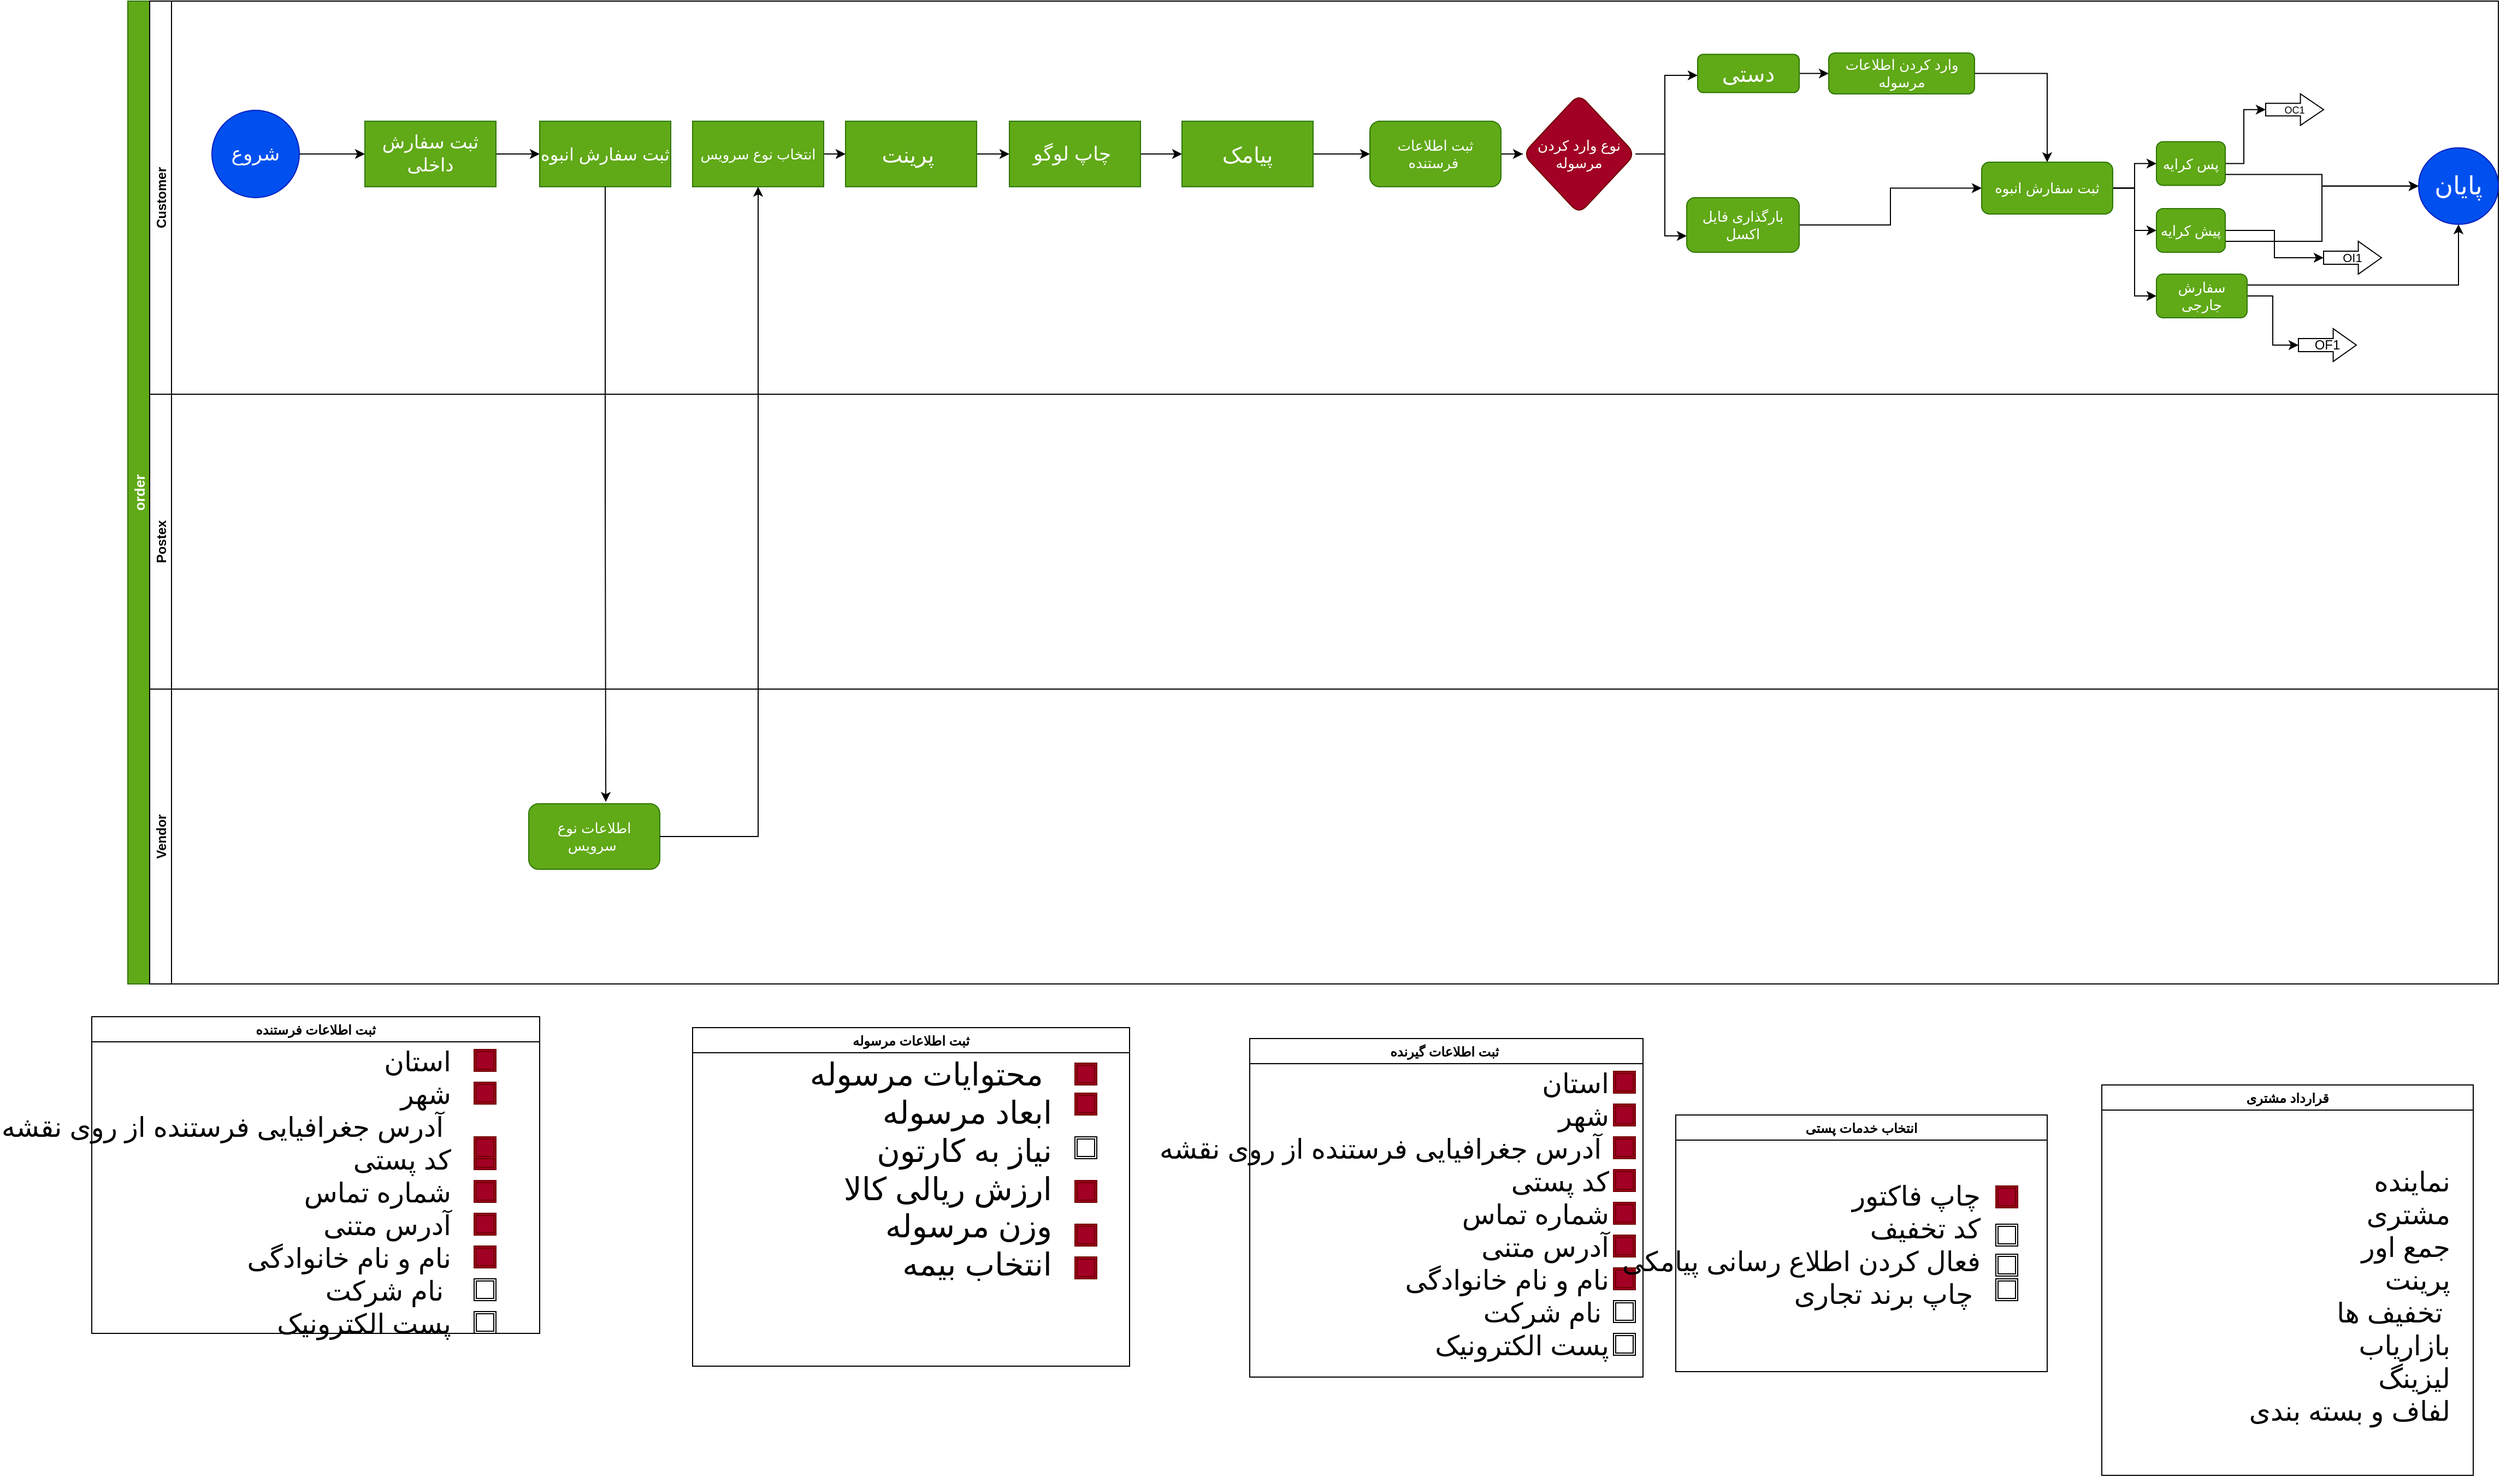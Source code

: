 <mxfile>
    <diagram id="snXYFUUtnWpXlYPX3RTv" name="Page-1">
        <mxGraphModel dx="1107" dy="945" grid="1" gridSize="10" guides="1" tooltips="1" connect="1" arrows="1" fold="1" page="1" pageScale="1" pageWidth="2336" pageHeight="1654" math="0" shadow="0">
            <root>
                <mxCell id="0"/>
                <mxCell id="1" parent="0"/>
                <mxCell id="57" value="ثبت اطلاعات فرستنده" style="swimlane;fontColor=#000000;" parent="1" vertex="1">
                    <mxGeometry x="50" y="1010" width="410" height="290" as="geometry">
                        <mxRectangle x="130" y="1140" width="90" height="23" as="alternateBounds"/>
                    </mxGeometry>
                </mxCell>
                <mxCell id="58" value="&lt;span style=&quot;font-size: 25px&quot;&gt;&lt;font color=&quot;#000000&quot;&gt;استان&lt;br&gt;شهر&lt;br&gt;&lt;/font&gt;&lt;/span&gt;&lt;span style=&quot;color: rgb(0 , 0 , 0) ; font-size: 25px&quot;&gt;آدرس جغرافیایی فرستنده از روی نقشه&lt;/span&gt;&lt;span style=&quot;font-size: 25px&quot;&gt;&lt;font color=&quot;#000000&quot;&gt;&amp;nbsp;&lt;br&gt;کد پستی&lt;br&gt;&amp;nbsp;شماره تماس&lt;br&gt;آدرس متنی&lt;br&gt;نام و نام خانوادگی&lt;br&gt;نام شرکت&amp;nbsp;&lt;br&gt;&lt;/font&gt;&lt;/span&gt;&lt;span style=&quot;font-size: 25px&quot;&gt;&lt;font color=&quot;#000000&quot;&gt;پست الکترونیک&lt;/font&gt;&lt;/span&gt;" style="text;html=1;align=right;verticalAlign=middle;resizable=0;points=[];autosize=1;strokeColor=none;fontColor=#FFFFFF;" parent="57" vertex="1">
                    <mxGeometry y="80" width="330" height="160" as="geometry"/>
                </mxCell>
                <mxCell id="219" value="" style="shape=ext;double=1;whiteSpace=wrap;html=1;aspect=fixed;fillColor=#a20025;strokeColor=#6F0000;fontColor=#ffffff;" parent="57" vertex="1">
                    <mxGeometry x="350" y="30" width="20" height="20" as="geometry"/>
                </mxCell>
                <mxCell id="220" value="" style="shape=ext;double=1;whiteSpace=wrap;html=1;aspect=fixed;fillColor=#a20025;strokeColor=#6F0000;fontColor=#ffffff;" parent="57" vertex="1">
                    <mxGeometry x="350" y="60" width="20" height="20" as="geometry"/>
                </mxCell>
                <mxCell id="222" value="" style="shape=ext;double=1;whiteSpace=wrap;html=1;aspect=fixed;fillColor=#a20025;strokeColor=#6F0000;fontColor=#ffffff;" parent="57" vertex="1">
                    <mxGeometry x="350" y="120" width="20" height="20" as="geometry"/>
                </mxCell>
                <mxCell id="223" value="" style="shape=ext;double=1;whiteSpace=wrap;html=1;aspect=fixed;fillColor=#a20025;strokeColor=#6F0000;fontColor=#ffffff;" parent="57" vertex="1">
                    <mxGeometry x="350" y="150" width="20" height="20" as="geometry"/>
                </mxCell>
                <mxCell id="224" value="" style="shape=ext;double=1;whiteSpace=wrap;html=1;aspect=fixed;fillColor=#a20025;strokeColor=#6F0000;fontColor=#ffffff;" parent="57" vertex="1">
                    <mxGeometry x="350" y="180" width="20" height="20" as="geometry"/>
                </mxCell>
                <mxCell id="225" value="" style="shape=ext;double=1;whiteSpace=wrap;html=1;aspect=fixed;fillColor=#a20025;strokeColor=#6F0000;fontColor=#ffffff;" parent="57" vertex="1">
                    <mxGeometry x="350" y="210" width="20" height="20" as="geometry"/>
                </mxCell>
                <mxCell id="226" value="" style="shape=ext;double=1;whiteSpace=wrap;html=1;aspect=fixed;" parent="57" vertex="1">
                    <mxGeometry x="350" y="240" width="20" height="20" as="geometry"/>
                </mxCell>
                <mxCell id="227" value="" style="shape=ext;double=1;whiteSpace=wrap;html=1;aspect=fixed;" parent="57" vertex="1">
                    <mxGeometry x="350" y="270" width="20" height="20" as="geometry"/>
                </mxCell>
                <mxCell id="61" value="ثبت اطلاعات مرسوله" style="swimlane;fontColor=#000000;" parent="1" vertex="1">
                    <mxGeometry x="600" y="1020" width="400" height="310" as="geometry"/>
                </mxCell>
                <mxCell id="62" value="&lt;font style=&quot;font-size: 29px&quot;&gt;&lt;font color=&quot;#000000&quot; style=&quot;font-size: 29px&quot;&gt;محتوایات مرسوله&amp;nbsp;&lt;br&gt;&lt;/font&gt;&lt;font color=&quot;#000000&quot; style=&quot;font-size: 29px&quot;&gt;ابعاد مرسوله&lt;br&gt;&lt;/font&gt;&lt;span style=&quot;color: rgb(0 , 0 , 0)&quot;&gt;نیاز به کارتون&lt;/span&gt;&lt;font color=&quot;#000000&quot; style=&quot;font-size: 29px&quot;&gt;&lt;br&gt;ارزش ریالی کالا&lt;/font&gt;&lt;font color=&quot;#000000&quot; style=&quot;font-size: 29px&quot;&gt;&lt;br&gt;وزن مرسوله&lt;br&gt;انتخاب بیمه&lt;/font&gt;&lt;br&gt;&lt;/font&gt;" style="text;html=1;align=right;verticalAlign=middle;resizable=0;points=[];autosize=1;strokeColor=none;fontColor=#FFFFFF;" parent="61" vertex="1">
                    <mxGeometry x="140" y="70" width="190" height="120" as="geometry"/>
                </mxCell>
                <mxCell id="237" value="" style="shape=ext;double=1;whiteSpace=wrap;html=1;aspect=fixed;fillColor=#a20025;strokeColor=#6F0000;fontColor=#ffffff;" parent="61" vertex="1">
                    <mxGeometry x="350" y="32.5" width="20" height="20" as="geometry"/>
                </mxCell>
                <mxCell id="238" value="" style="shape=ext;double=1;whiteSpace=wrap;html=1;aspect=fixed;fillColor=#a20025;strokeColor=#6F0000;fontColor=#ffffff;" parent="61" vertex="1">
                    <mxGeometry x="350" y="60" width="20" height="20" as="geometry"/>
                </mxCell>
                <mxCell id="239" value="" style="shape=ext;double=1;whiteSpace=wrap;html=1;aspect=fixed;fillColor=#a20025;strokeColor=#6F0000;fontColor=#ffffff;" parent="61" vertex="1">
                    <mxGeometry x="350" y="210" width="20" height="20" as="geometry"/>
                </mxCell>
                <mxCell id="241" value="" style="shape=ext;double=1;whiteSpace=wrap;html=1;aspect=fixed;fillColor=#a20025;strokeColor=#6F0000;fontColor=#ffffff;" parent="61" vertex="1">
                    <mxGeometry x="350" y="180" width="20" height="20" as="geometry"/>
                </mxCell>
                <mxCell id="240" value="" style="shape=ext;double=1;whiteSpace=wrap;html=1;aspect=fixed;fillColor=#a20025;strokeColor=#6F0000;fontColor=#ffffff;" parent="61" vertex="1">
                    <mxGeometry x="350" y="140" width="20" height="20" as="geometry"/>
                </mxCell>
                <mxCell id="242" value="" style="shape=ext;double=1;whiteSpace=wrap;html=1;aspect=fixed;" parent="61" vertex="1">
                    <mxGeometry x="350" y="100" width="20" height="20" as="geometry"/>
                </mxCell>
                <mxCell id="63" value="ثبت اطلاعات گیرنده " style="swimlane;fontColor=#000000;" parent="1" vertex="1">
                    <mxGeometry x="1110" y="1030" width="360" height="310" as="geometry"/>
                </mxCell>
                <mxCell id="64" value="&lt;span style=&quot;font-size: 25px&quot;&gt;&lt;font color=&quot;#000000&quot;&gt;استان&lt;br&gt;شهر&lt;br&gt;&lt;/font&gt;&lt;/span&gt;&lt;span style=&quot;color: rgb(0 , 0 , 0) ; font-size: 25px&quot;&gt;آدرس جغرافیایی فرستنده از روی نقشه&lt;/span&gt;&lt;span style=&quot;font-size: 25px&quot;&gt;&lt;font color=&quot;#000000&quot;&gt;&amp;nbsp;&lt;br&gt;کد پستی&lt;br&gt;&amp;nbsp;شماره تماس&lt;br&gt;آدرس متنی&lt;br&gt;نام و نام خانوادگی&lt;br&gt;&lt;/font&gt;&lt;/span&gt;&lt;span style=&quot;font-size: 25px&quot;&gt;&lt;font color=&quot;#000000&quot;&gt;نام شرکت&amp;nbsp;&lt;br&gt;پست الکترونیک&lt;/font&gt;&lt;/span&gt;" style="text;html=1;align=right;verticalAlign=middle;resizable=0;points=[];autosize=1;strokeColor=none;fontColor=#FFFFFF;" parent="63" vertex="1">
                    <mxGeometry y="80" width="330" height="160" as="geometry"/>
                </mxCell>
                <mxCell id="228" value="" style="shape=ext;double=1;whiteSpace=wrap;html=1;aspect=fixed;fillColor=#a20025;strokeColor=#6F0000;fontColor=#ffffff;" parent="63" vertex="1">
                    <mxGeometry x="333" y="30" width="20" height="20" as="geometry"/>
                </mxCell>
                <mxCell id="229" value="" style="shape=ext;double=1;whiteSpace=wrap;html=1;aspect=fixed;fillColor=#a20025;strokeColor=#6F0000;fontColor=#ffffff;" parent="63" vertex="1">
                    <mxGeometry x="333" y="60" width="20" height="20" as="geometry"/>
                </mxCell>
                <mxCell id="230" value="" style="shape=ext;double=1;whiteSpace=wrap;html=1;aspect=fixed;fillColor=#a20025;strokeColor=#6F0000;fontColor=#ffffff;" parent="63" vertex="1">
                    <mxGeometry x="333" y="120" width="20" height="20" as="geometry"/>
                </mxCell>
                <mxCell id="231" value="" style="shape=ext;double=1;whiteSpace=wrap;html=1;aspect=fixed;fillColor=#a20025;strokeColor=#6F0000;fontColor=#ffffff;" parent="63" vertex="1">
                    <mxGeometry x="333" y="150" width="20" height="20" as="geometry"/>
                </mxCell>
                <mxCell id="232" value="" style="shape=ext;double=1;whiteSpace=wrap;html=1;aspect=fixed;fillColor=#a20025;strokeColor=#6F0000;fontColor=#ffffff;" parent="63" vertex="1">
                    <mxGeometry x="333" y="180" width="20" height="20" as="geometry"/>
                </mxCell>
                <mxCell id="233" value="" style="shape=ext;double=1;whiteSpace=wrap;html=1;aspect=fixed;fillColor=#a20025;strokeColor=#6F0000;fontColor=#ffffff;" parent="63" vertex="1">
                    <mxGeometry x="333" y="210" width="20" height="20" as="geometry"/>
                </mxCell>
                <mxCell id="234" value="" style="shape=ext;double=1;whiteSpace=wrap;html=1;aspect=fixed;" parent="63" vertex="1">
                    <mxGeometry x="333" y="240" width="20" height="20" as="geometry"/>
                </mxCell>
                <mxCell id="235" value="" style="shape=ext;double=1;whiteSpace=wrap;html=1;aspect=fixed;" parent="63" vertex="1">
                    <mxGeometry x="333" y="270" width="20" height="20" as="geometry"/>
                </mxCell>
                <mxCell id="236" value="" style="shape=ext;double=1;whiteSpace=wrap;html=1;aspect=fixed;fillColor=#a20025;strokeColor=#6F0000;fontColor=#ffffff;" parent="63" vertex="1">
                    <mxGeometry x="333" y="90" width="20" height="20" as="geometry"/>
                </mxCell>
                <mxCell id="65" value="قرارداد مشتری" style="swimlane;fontColor=#000000;" parent="1" vertex="1">
                    <mxGeometry x="1890" y="1072.5" width="340" height="357.5" as="geometry">
                        <mxRectangle x="130" y="1140" width="90" height="23" as="alternateBounds"/>
                    </mxGeometry>
                </mxCell>
                <mxCell id="66" value="&lt;span style=&quot;color: rgb(0 , 0 , 0) ; font-size: 25px&quot;&gt;نماینده&lt;/span&gt;&lt;br style=&quot;color: rgb(0 , 0 , 0) ; font-size: 25px&quot;&gt;&lt;span style=&quot;color: rgb(0 , 0 , 0) ; font-size: 25px&quot;&gt;مشتری&lt;/span&gt;&lt;br style=&quot;color: rgb(0 , 0 , 0) ; font-size: 25px&quot;&gt;&lt;span style=&quot;color: rgb(0 , 0 , 0) ; font-size: 25px&quot;&gt;جمع اور&lt;/span&gt;&lt;br style=&quot;color: rgb(0 , 0 , 0) ; font-size: 25px&quot;&gt;&lt;span style=&quot;color: rgb(0 , 0 , 0) ; font-size: 25px&quot;&gt;پرینت&lt;/span&gt;&lt;br style=&quot;color: rgb(0 , 0 , 0) ; font-size: 25px&quot;&gt;&lt;span style=&quot;color: rgb(0 , 0 , 0) ; font-size: 25px&quot;&gt;تخفیف ها&amp;nbsp;&lt;/span&gt;&lt;br style=&quot;color: rgb(0 , 0 , 0) ; font-size: 25px&quot;&gt;&lt;span style=&quot;color: rgb(0 , 0 , 0) ; font-size: 25px&quot;&gt;بازاریاب&lt;/span&gt;&lt;br style=&quot;color: rgb(0 , 0 , 0) ; font-size: 25px&quot;&gt;&lt;span style=&quot;color: rgb(0 , 0 , 0) ; font-size: 25px&quot;&gt;لیزینگ&lt;/span&gt;&lt;br style=&quot;color: rgb(0 , 0 , 0) ; font-size: 25px&quot;&gt;&lt;span style=&quot;color: rgb(0 , 0 , 0) ; font-size: 25px&quot;&gt;لفاف و بسته بندی&lt;/span&gt;" style="text;html=1;align=right;verticalAlign=middle;resizable=0;points=[];autosize=1;strokeColor=none;fontColor=#FFFFFF;" parent="65" vertex="1">
                    <mxGeometry x="160" y="117.5" width="160" height="150" as="geometry"/>
                </mxCell>
                <mxCell id="132" value="order" style="swimlane;childLayout=stackLayout;resizeParent=1;resizeParentMax=0;horizontal=0;startSize=20;horizontalStack=0;fillColor=#60a917;strokeColor=#2D7600;fontColor=#ffffff;fontSize=13;" parent="1" vertex="1">
                    <mxGeometry x="83" y="80" width="2170" height="900" as="geometry"/>
                </mxCell>
                <mxCell id="133" value="Customer" style="swimlane;startSize=20;horizontal=0;" parent="132" vertex="1">
                    <mxGeometry x="20" width="2150" height="360" as="geometry"/>
                </mxCell>
                <mxCell id="138" value="" style="edgeStyle=orthogonalEdgeStyle;rounded=0;orthogonalLoop=1;jettySize=auto;html=1;fontSize=13;" parent="133" source="136" target="137" edge="1">
                    <mxGeometry relative="1" as="geometry"/>
                </mxCell>
                <mxCell id="136" value="&lt;font style=&quot;font-size: 18px&quot;&gt;شروع&lt;/font&gt;" style="ellipse;whiteSpace=wrap;html=1;aspect=fixed;fontSize=13;fillColor=#0050ef;strokeColor=#001DBC;fontColor=#ffffff;" parent="133" vertex="1">
                    <mxGeometry x="57" y="100" width="80" height="80" as="geometry"/>
                </mxCell>
                <mxCell id="140" value="" style="edgeStyle=orthogonalEdgeStyle;rounded=0;orthogonalLoop=1;jettySize=auto;html=1;fontSize=13;" parent="133" source="137" target="139" edge="1">
                    <mxGeometry relative="1" as="geometry"/>
                </mxCell>
                <mxCell id="137" value="&lt;font style=&quot;font-size: 17px&quot;&gt;ثبت سفارش داخلی&lt;/font&gt;" style="whiteSpace=wrap;html=1;fontSize=13;fontColor=#ffffff;strokeColor=#2D7600;fillColor=#60a917;" parent="133" vertex="1">
                    <mxGeometry x="197" y="110" width="120" height="60" as="geometry"/>
                </mxCell>
                <mxCell id="139" value="&lt;font style=&quot;font-size: 16px&quot;&gt;ثبت سفارش انبوه&lt;/font&gt;" style="whiteSpace=wrap;html=1;fontSize=13;fontColor=#ffffff;strokeColor=#2D7600;fillColor=#60a917;" parent="133" vertex="1">
                    <mxGeometry x="357" y="110" width="120" height="60" as="geometry"/>
                </mxCell>
                <mxCell id="177" value="" style="edgeStyle=orthogonalEdgeStyle;rounded=0;orthogonalLoop=1;jettySize=auto;html=1;" parent="133" source="148" target="176" edge="1">
                    <mxGeometry relative="1" as="geometry"/>
                </mxCell>
                <mxCell id="148" value="ثبت اطلاعات فرستنده&amp;nbsp;" style="whiteSpace=wrap;html=1;rounded=1;fontSize=13;fontColor=#ffffff;strokeColor=#2D7600;fillColor=#60a917;" parent="133" vertex="1">
                    <mxGeometry x="1117" y="110" width="120" height="60" as="geometry"/>
                </mxCell>
                <mxCell id="166" value="" style="edgeStyle=orthogonalEdgeStyle;rounded=0;orthogonalLoop=1;jettySize=auto;html=1;" parent="133" source="163" target="165" edge="1">
                    <mxGeometry relative="1" as="geometry"/>
                </mxCell>
                <mxCell id="163" value="&lt;font style=&quot;font-size: 20px&quot;&gt;پرینت&amp;nbsp;&lt;/font&gt;" style="whiteSpace=wrap;html=1;fontSize=13;fontColor=#ffffff;strokeColor=#2D7600;fillColor=#60a917;" parent="133" vertex="1">
                    <mxGeometry x="637" y="110" width="120" height="60" as="geometry"/>
                </mxCell>
                <mxCell id="168" value="" style="edgeStyle=orthogonalEdgeStyle;rounded=0;orthogonalLoop=1;jettySize=auto;html=1;" parent="133" source="165" target="167" edge="1">
                    <mxGeometry relative="1" as="geometry"/>
                </mxCell>
                <mxCell id="165" value="&lt;font style=&quot;font-size: 18px&quot;&gt;چاپ لوگو&amp;nbsp;&lt;/font&gt;" style="whiteSpace=wrap;html=1;fontSize=13;fontColor=#ffffff;strokeColor=#2D7600;fillColor=#60a917;" parent="133" vertex="1">
                    <mxGeometry x="787" y="110" width="120" height="60" as="geometry"/>
                </mxCell>
                <mxCell id="171" style="edgeStyle=orthogonalEdgeStyle;rounded=0;orthogonalLoop=1;jettySize=auto;html=1;exitX=1;exitY=0.5;exitDx=0;exitDy=0;entryX=0;entryY=0.5;entryDx=0;entryDy=0;" parent="133" source="167" target="148" edge="1">
                    <mxGeometry relative="1" as="geometry"/>
                </mxCell>
                <mxCell id="167" value="&lt;font face=&quot;helvetica&quot;&gt;&lt;span style=&quot;font-size: 20px&quot;&gt;پیامک&lt;/span&gt;&lt;/font&gt;" style="whiteSpace=wrap;html=1;fontSize=13;fontColor=#ffffff;strokeColor=#2D7600;fillColor=#60a917;" parent="133" vertex="1">
                    <mxGeometry x="945" y="110" width="120" height="60" as="geometry"/>
                </mxCell>
                <mxCell id="175" style="edgeStyle=orthogonalEdgeStyle;rounded=0;orthogonalLoop=1;jettySize=auto;html=1;exitX=1;exitY=0.5;exitDx=0;exitDy=0;entryX=0;entryY=0.5;entryDx=0;entryDy=0;" parent="133" source="172" target="163" edge="1">
                    <mxGeometry relative="1" as="geometry"/>
                </mxCell>
                <mxCell id="172" value="انتخاب نوع سرویس" style="whiteSpace=wrap;html=1;fontSize=13;fontColor=#ffffff;strokeColor=#2D7600;fillColor=#60a917;" parent="133" vertex="1">
                    <mxGeometry x="497" y="110" width="120" height="60" as="geometry"/>
                </mxCell>
                <mxCell id="179" value="" style="edgeStyle=orthogonalEdgeStyle;rounded=0;orthogonalLoop=1;jettySize=auto;html=1;" parent="133" source="176" target="178" edge="1">
                    <mxGeometry relative="1" as="geometry">
                        <Array as="points">
                            <mxPoint x="1387" y="140"/>
                            <mxPoint x="1387" y="68"/>
                        </Array>
                    </mxGeometry>
                </mxCell>
                <mxCell id="181" value="" style="edgeStyle=orthogonalEdgeStyle;rounded=0;orthogonalLoop=1;jettySize=auto;html=1;" parent="133" source="176" target="180" edge="1">
                    <mxGeometry relative="1" as="geometry">
                        <Array as="points">
                            <mxPoint x="1387" y="140"/>
                            <mxPoint x="1387" y="215"/>
                        </Array>
                    </mxGeometry>
                </mxCell>
                <mxCell id="176" value="نوع وارد کردن مرسوله" style="rhombus;whiteSpace=wrap;html=1;rounded=1;fontSize=13;fontColor=#ffffff;strokeColor=#6F0000;fillColor=#a20025;" parent="133" vertex="1">
                    <mxGeometry x="1257" y="85" width="103" height="110" as="geometry"/>
                </mxCell>
                <mxCell id="183" value="" style="edgeStyle=orthogonalEdgeStyle;rounded=0;orthogonalLoop=1;jettySize=auto;html=1;" parent="133" source="178" target="182" edge="1">
                    <mxGeometry relative="1" as="geometry"/>
                </mxCell>
                <mxCell id="178" value="&lt;font style=&quot;font-size: 20px&quot;&gt;دستی&lt;/font&gt;" style="whiteSpace=wrap;html=1;rounded=1;fontSize=13;fontColor=#ffffff;strokeColor=#2D7600;fillColor=#60a917;" parent="133" vertex="1">
                    <mxGeometry x="1417" y="48.75" width="93" height="35" as="geometry"/>
                </mxCell>
                <mxCell id="204" style="edgeStyle=orthogonalEdgeStyle;rounded=0;orthogonalLoop=1;jettySize=auto;html=1;exitX=1;exitY=0.5;exitDx=0;exitDy=0;entryX=0;entryY=0.5;entryDx=0;entryDy=0;" parent="133" source="180" target="186" edge="1">
                    <mxGeometry relative="1" as="geometry"/>
                </mxCell>
                <mxCell id="180" value="بارگذاری فایل اکسل" style="whiteSpace=wrap;html=1;rounded=1;fontSize=13;fontColor=#ffffff;strokeColor=#2D7600;fillColor=#60a917;" parent="133" vertex="1">
                    <mxGeometry x="1407" y="180" width="103" height="50" as="geometry"/>
                </mxCell>
                <mxCell id="187" value="" style="edgeStyle=orthogonalEdgeStyle;rounded=0;orthogonalLoop=1;jettySize=auto;html=1;" parent="133" source="182" target="186" edge="1">
                    <mxGeometry relative="1" as="geometry"/>
                </mxCell>
                <mxCell id="182" value="وارد کردن اطلاعات مرسوله" style="whiteSpace=wrap;html=1;rounded=1;fontSize=13;fontColor=#ffffff;strokeColor=#2D7600;fillColor=#60a917;" parent="133" vertex="1">
                    <mxGeometry x="1537" y="47.5" width="133.5" height="37.5" as="geometry"/>
                </mxCell>
                <mxCell id="189" value="" style="edgeStyle=orthogonalEdgeStyle;rounded=0;orthogonalLoop=1;jettySize=auto;html=1;" parent="133" source="186" target="188" edge="1">
                    <mxGeometry relative="1" as="geometry"/>
                </mxCell>
                <mxCell id="206" style="edgeStyle=orthogonalEdgeStyle;rounded=0;orthogonalLoop=1;jettySize=auto;html=1;exitX=1;exitY=0.5;exitDx=0;exitDy=0;entryX=0;entryY=0.5;entryDx=0;entryDy=0;" parent="133" source="186" target="205" edge="1">
                    <mxGeometry relative="1" as="geometry"/>
                </mxCell>
                <mxCell id="209" style="edgeStyle=orthogonalEdgeStyle;rounded=0;orthogonalLoop=1;jettySize=auto;html=1;exitX=1;exitY=0.5;exitDx=0;exitDy=0;entryX=0;entryY=0.5;entryDx=0;entryDy=0;" parent="133" source="186" target="208" edge="1">
                    <mxGeometry relative="1" as="geometry"/>
                </mxCell>
                <mxCell id="186" value="ثبت سفارش انبوه" style="whiteSpace=wrap;html=1;rounded=1;fontSize=13;fontColor=#ffffff;strokeColor=#2D7600;fillColor=#60a917;" parent="133" vertex="1">
                    <mxGeometry x="1677" y="147.5" width="120" height="47.5" as="geometry"/>
                </mxCell>
                <mxCell id="200" style="edgeStyle=orthogonalEdgeStyle;rounded=0;orthogonalLoop=1;jettySize=auto;html=1;exitX=1;exitY=0.5;exitDx=0;exitDy=0;entryX=0;entryY=0.5;entryDx=0;entryDy=0;entryPerimeter=0;" parent="133" source="188" target="197" edge="1">
                    <mxGeometry relative="1" as="geometry">
                        <Array as="points">
                            <mxPoint x="1917" y="149"/>
                            <mxPoint x="1917" y="99"/>
                        </Array>
                    </mxGeometry>
                </mxCell>
                <mxCell id="249" style="edgeStyle=orthogonalEdgeStyle;rounded=0;orthogonalLoop=1;jettySize=auto;html=1;exitX=1;exitY=0.75;exitDx=0;exitDy=0;" parent="133" source="188" target="212" edge="1">
                    <mxGeometry relative="1" as="geometry"/>
                </mxCell>
                <mxCell id="188" value="پس کرایه" style="whiteSpace=wrap;html=1;rounded=1;fontSize=13;fontColor=#ffffff;strokeColor=#2D7600;fillColor=#60a917;" parent="133" vertex="1">
                    <mxGeometry x="1837" y="128.75" width="63" height="40" as="geometry"/>
                </mxCell>
                <mxCell id="197" value="&lt;font style=&quot;font-size: 9px&quot;&gt;OC1&lt;/font&gt;" style="shape=singleArrow;whiteSpace=wrap;html=1;arrowWidth=0.4;arrowSize=0.4;rounded=0;" parent="133" vertex="1">
                    <mxGeometry x="1937" y="85" width="53" height="28.75" as="geometry"/>
                </mxCell>
                <mxCell id="201" value="&lt;font style=&quot;font-size: 11px&quot;&gt;OI1&lt;/font&gt;" style="shape=singleArrow;whiteSpace=wrap;html=1;arrowWidth=0.4;arrowSize=0.4;rounded=0;" parent="133" vertex="1">
                    <mxGeometry x="1990" y="220" width="53" height="30" as="geometry"/>
                </mxCell>
                <mxCell id="207" style="edgeStyle=orthogonalEdgeStyle;rounded=0;orthogonalLoop=1;jettySize=auto;html=1;exitX=1;exitY=0.5;exitDx=0;exitDy=0;entryX=0;entryY=0.5;entryDx=0;entryDy=0;entryPerimeter=0;" parent="133" source="205" target="201" edge="1">
                    <mxGeometry relative="1" as="geometry"/>
                </mxCell>
                <mxCell id="250" style="edgeStyle=orthogonalEdgeStyle;rounded=0;orthogonalLoop=1;jettySize=auto;html=1;exitX=1;exitY=0.75;exitDx=0;exitDy=0;" parent="133" source="205" target="212" edge="1">
                    <mxGeometry relative="1" as="geometry"/>
                </mxCell>
                <mxCell id="205" value="پیش کرایه" style="whiteSpace=wrap;html=1;rounded=1;fontSize=13;fontColor=#ffffff;strokeColor=#2D7600;fillColor=#60a917;" parent="133" vertex="1">
                    <mxGeometry x="1837" y="190" width="63" height="40" as="geometry"/>
                </mxCell>
                <mxCell id="211" style="edgeStyle=orthogonalEdgeStyle;rounded=0;orthogonalLoop=1;jettySize=auto;html=1;exitX=1;exitY=0.5;exitDx=0;exitDy=0;entryX=0;entryY=0.5;entryDx=0;entryDy=0;entryPerimeter=0;" parent="133" source="208" target="210" edge="1">
                    <mxGeometry relative="1" as="geometry"/>
                </mxCell>
                <mxCell id="251" style="edgeStyle=orthogonalEdgeStyle;rounded=0;orthogonalLoop=1;jettySize=auto;html=1;exitX=1;exitY=0.25;exitDx=0;exitDy=0;" parent="133" source="208" target="212" edge="1">
                    <mxGeometry relative="1" as="geometry"/>
                </mxCell>
                <mxCell id="208" value="سفارش جارجی" style="whiteSpace=wrap;html=1;rounded=1;fontSize=13;fontColor=#ffffff;strokeColor=#2D7600;fillColor=#60a917;" parent="133" vertex="1">
                    <mxGeometry x="1837" y="250" width="83" height="40" as="geometry"/>
                </mxCell>
                <mxCell id="210" value="&lt;span&gt;OF1&lt;/span&gt;" style="shape=singleArrow;whiteSpace=wrap;html=1;arrowWidth=0.4;arrowSize=0.4;rounded=0;" parent="133" vertex="1">
                    <mxGeometry x="1967" y="300" width="53" height="30" as="geometry"/>
                </mxCell>
                <mxCell id="212" value="&lt;font style=&quot;font-size: 23px&quot;&gt;پایان&lt;/font&gt;" style="ellipse;whiteSpace=wrap;html=1;fillColor=#0050ef;strokeColor=#001DBC;fontColor=#ffffff;" parent="133" vertex="1">
                    <mxGeometry x="2077" y="134.38" width="73" height="70" as="geometry"/>
                </mxCell>
                <mxCell id="134" value="Postex" style="swimlane;startSize=20;horizontal=0;" parent="132" vertex="1">
                    <mxGeometry x="20" y="360" width="2150" height="270" as="geometry"/>
                </mxCell>
                <mxCell id="147" style="edgeStyle=orthogonalEdgeStyle;rounded=0;orthogonalLoop=1;jettySize=auto;html=1;exitX=0.5;exitY=1;exitDx=0;exitDy=0;entryX=0.588;entryY=-0.029;entryDx=0;entryDy=0;entryPerimeter=0;fontSize=13;" parent="132" source="139" target="143" edge="1">
                    <mxGeometry relative="1" as="geometry"/>
                </mxCell>
                <mxCell id="135" value="Vendor" style="swimlane;startSize=20;horizontal=0;" parent="132" vertex="1">
                    <mxGeometry x="20" y="630" width="2150" height="270" as="geometry"/>
                </mxCell>
                <mxCell id="143" value="اطلاعات نوع سرویس&amp;nbsp;" style="rounded=1;whiteSpace=wrap;html=1;fontSize=13;fillColor=#60a917;strokeColor=#2D7600;fontColor=#ffffff;" parent="135" vertex="1">
                    <mxGeometry x="347" y="105" width="120" height="60" as="geometry"/>
                </mxCell>
                <mxCell id="174" style="edgeStyle=orthogonalEdgeStyle;rounded=0;orthogonalLoop=1;jettySize=auto;html=1;exitX=1;exitY=0.5;exitDx=0;exitDy=0;" parent="132" source="143" target="172" edge="1">
                    <mxGeometry relative="1" as="geometry"/>
                </mxCell>
                <mxCell id="221" value="" style="shape=ext;double=1;whiteSpace=wrap;html=1;aspect=fixed;fillColor=#a20025;strokeColor=#6F0000;fontColor=#ffffff;" parent="1" vertex="1">
                    <mxGeometry x="400" y="1120" width="20" height="20" as="geometry"/>
                </mxCell>
                <mxCell id="243" value="انتخاب خدمات پستی" style="swimlane;startSize=23;fontColor=#000000;" parent="1" vertex="1">
                    <mxGeometry x="1500" y="1100" width="340" height="235" as="geometry"/>
                </mxCell>
                <mxCell id="244" value="&lt;div style=&quot;font-size: 25px&quot;&gt;&lt;font style=&quot;font-size: 25px&quot; color=&quot;#000000&quot;&gt;چاپ فاکتور&lt;/font&gt;&lt;/div&gt;&lt;div style=&quot;font-size: 25px&quot;&gt;&lt;span&gt;&lt;font style=&quot;font-size: 25px&quot; color=&quot;#000000&quot;&gt;کد تخفیف&lt;/font&gt;&lt;/span&gt;&lt;/div&gt;&lt;div style=&quot;font-size: 25px&quot;&gt;&lt;span&gt;&lt;font style=&quot;font-size: 25px&quot; color=&quot;#000000&quot;&gt;فعال کردن اطلاع رسانی پیامکی&lt;/font&gt;&lt;/span&gt;&lt;/div&gt;&lt;div style=&quot;font-size: 25px&quot;&gt;&lt;font style=&quot;font-size: 25px&quot; color=&quot;#000000&quot;&gt;چاپ برند تجاری&amp;nbsp;&lt;/font&gt;&lt;/div&gt;" style="text;html=1;align=right;verticalAlign=middle;resizable=0;points=[];autosize=1;strokeColor=none;fontColor=#FFFFFF;" parent="243" vertex="1">
                    <mxGeometry y="87.5" width="280" height="60" as="geometry"/>
                </mxCell>
                <mxCell id="245" value="" style="shape=ext;double=1;whiteSpace=wrap;html=1;aspect=fixed;fillColor=#a20025;strokeColor=#6F0000;fontColor=#ffffff;" parent="243" vertex="1">
                    <mxGeometry x="293" y="65" width="20" height="20" as="geometry"/>
                </mxCell>
                <mxCell id="246" value="" style="shape=ext;double=1;whiteSpace=wrap;html=1;aspect=fixed;" parent="243" vertex="1">
                    <mxGeometry x="293" y="100" width="20" height="20" as="geometry"/>
                </mxCell>
                <mxCell id="247" value="" style="shape=ext;double=1;whiteSpace=wrap;html=1;aspect=fixed;" parent="243" vertex="1">
                    <mxGeometry x="293" y="150" width="20" height="20" as="geometry"/>
                </mxCell>
                <mxCell id="248" value="" style="shape=ext;double=1;whiteSpace=wrap;html=1;aspect=fixed;" parent="243" vertex="1">
                    <mxGeometry x="293" y="127.5" width="20" height="20" as="geometry"/>
                </mxCell>
            </root>
        </mxGraphModel>
    </diagram>
</mxfile>